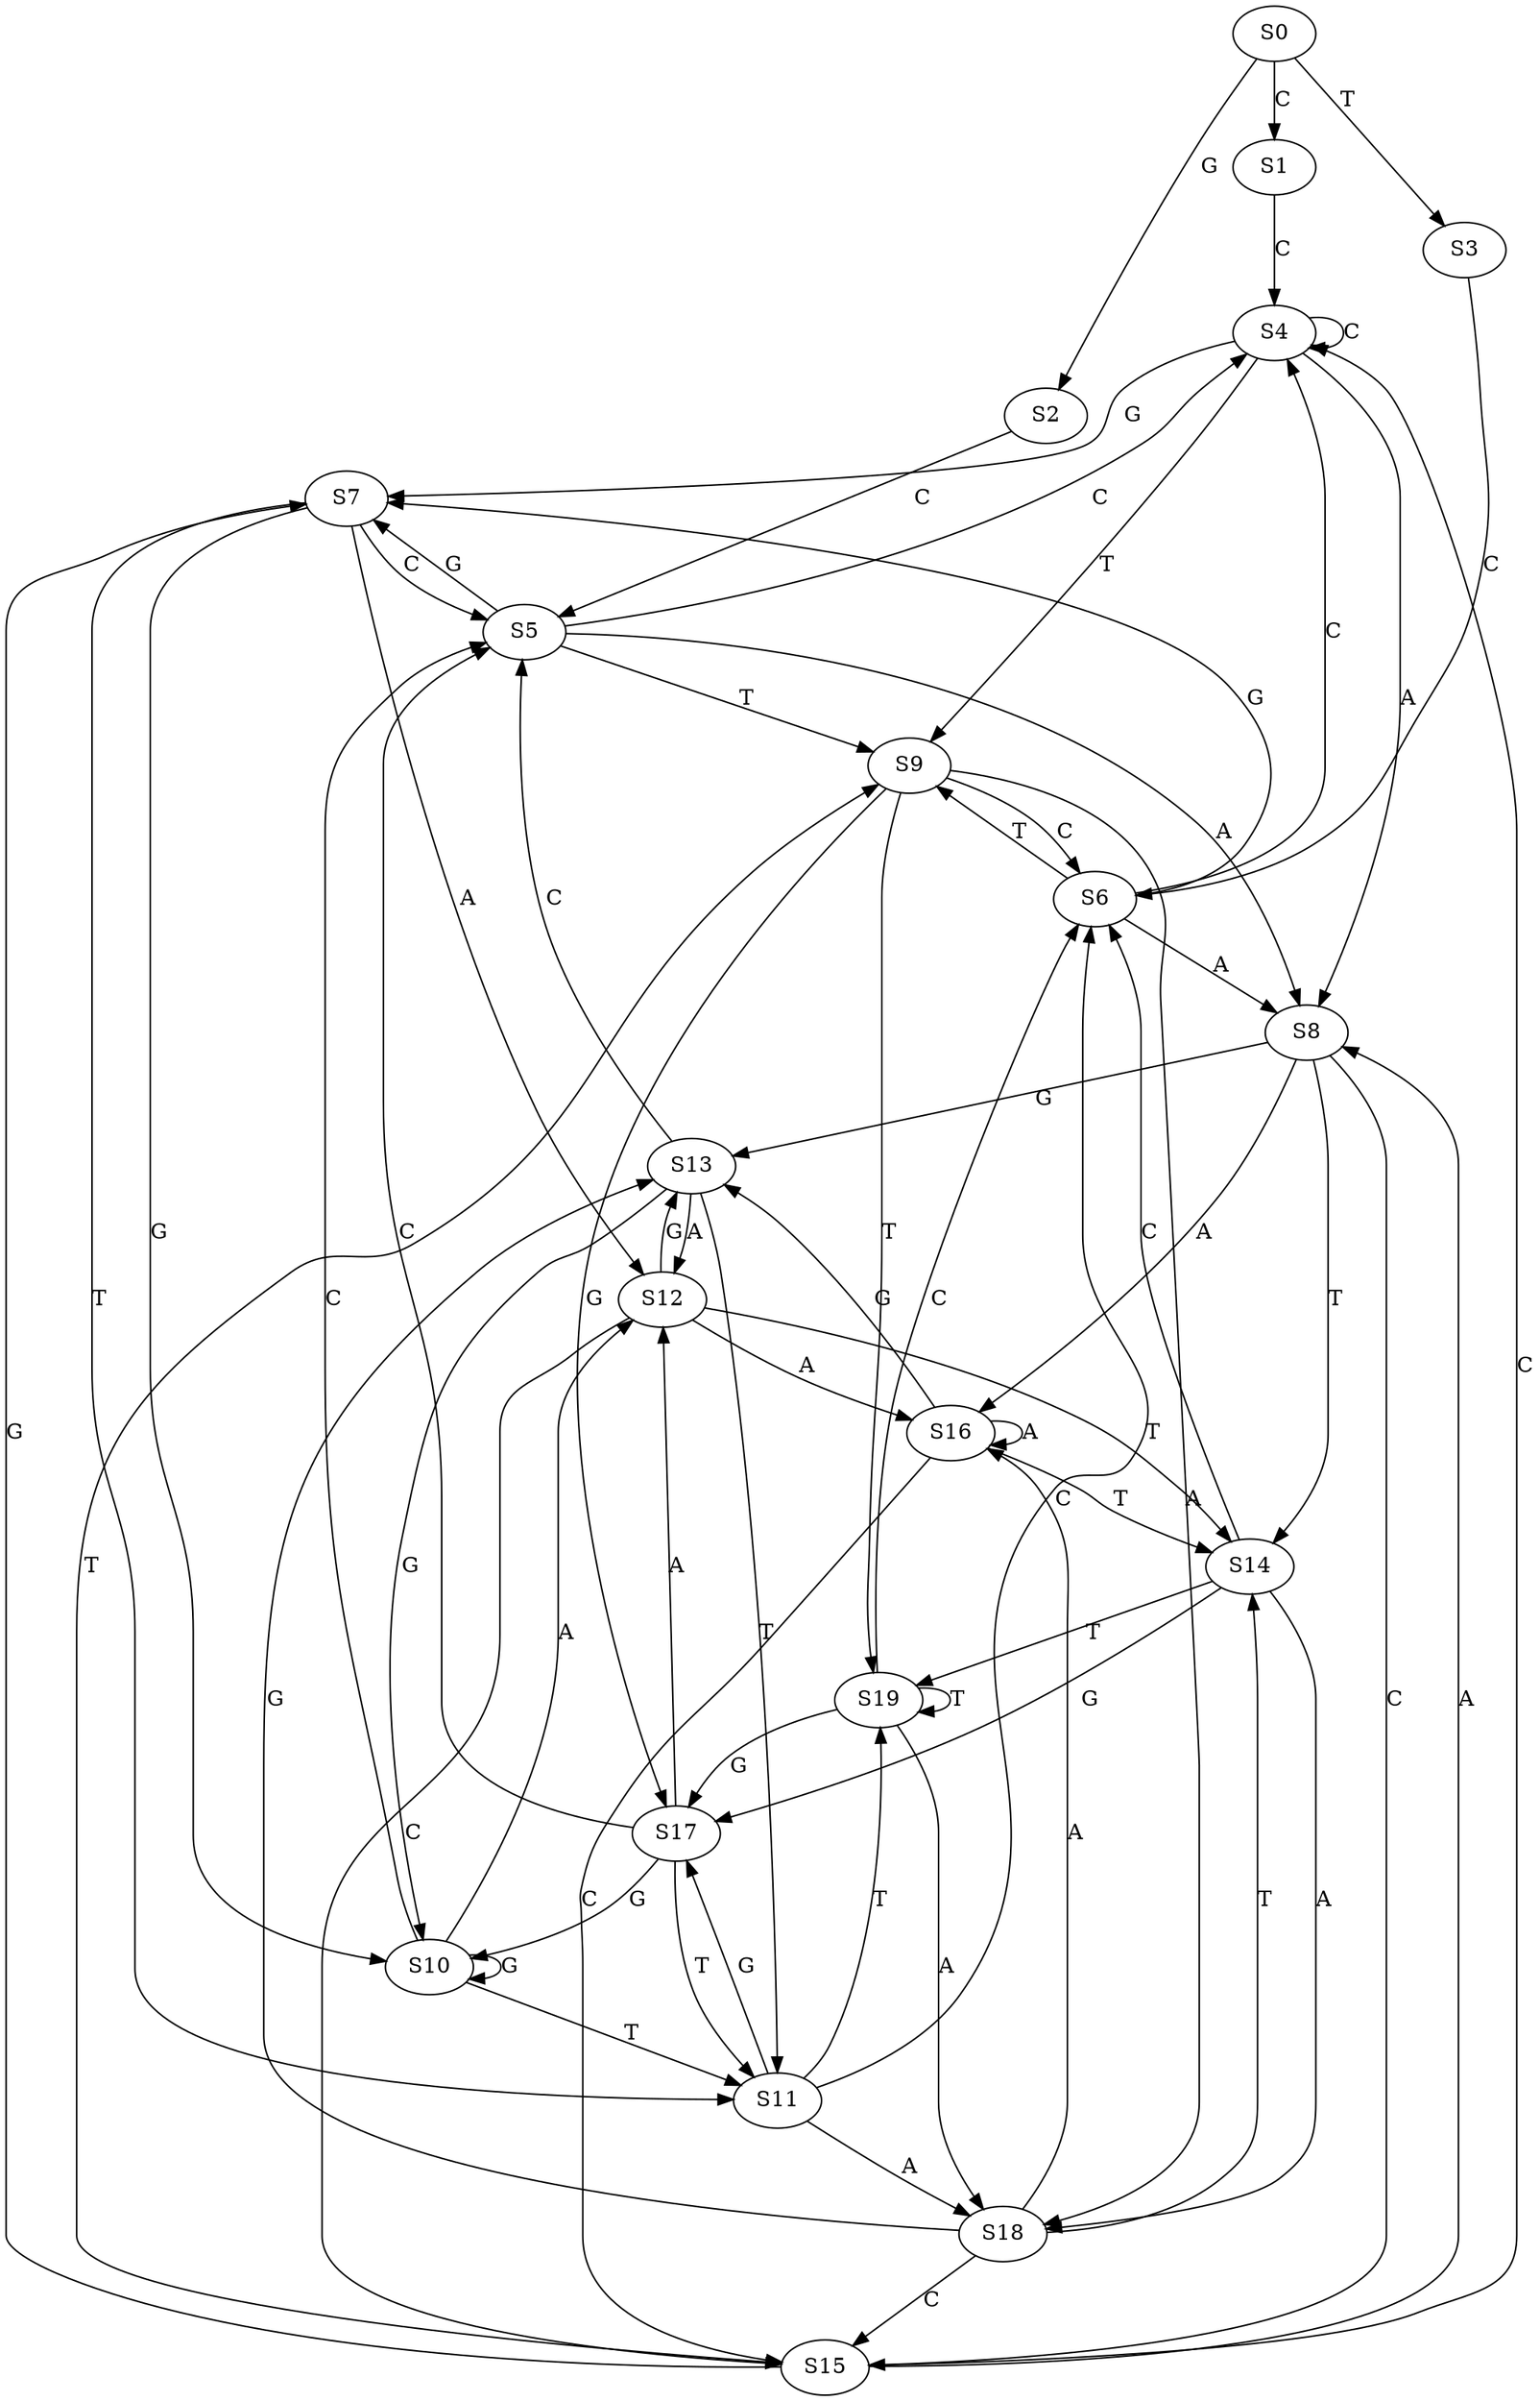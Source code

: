 strict digraph  {
	S0 -> S1 [ label = C ];
	S0 -> S2 [ label = G ];
	S0 -> S3 [ label = T ];
	S1 -> S4 [ label = C ];
	S2 -> S5 [ label = C ];
	S3 -> S6 [ label = C ];
	S4 -> S7 [ label = G ];
	S4 -> S4 [ label = C ];
	S4 -> S8 [ label = A ];
	S4 -> S9 [ label = T ];
	S5 -> S4 [ label = C ];
	S5 -> S9 [ label = T ];
	S5 -> S7 [ label = G ];
	S5 -> S8 [ label = A ];
	S6 -> S9 [ label = T ];
	S6 -> S7 [ label = G ];
	S6 -> S4 [ label = C ];
	S6 -> S8 [ label = A ];
	S7 -> S10 [ label = G ];
	S7 -> S11 [ label = T ];
	S7 -> S12 [ label = A ];
	S7 -> S5 [ label = C ];
	S8 -> S13 [ label = G ];
	S8 -> S14 [ label = T ];
	S8 -> S15 [ label = C ];
	S8 -> S16 [ label = A ];
	S9 -> S17 [ label = G ];
	S9 -> S6 [ label = C ];
	S9 -> S18 [ label = A ];
	S9 -> S19 [ label = T ];
	S10 -> S12 [ label = A ];
	S10 -> S11 [ label = T ];
	S10 -> S10 [ label = G ];
	S10 -> S5 [ label = C ];
	S11 -> S18 [ label = A ];
	S11 -> S6 [ label = C ];
	S11 -> S17 [ label = G ];
	S11 -> S19 [ label = T ];
	S12 -> S13 [ label = G ];
	S12 -> S16 [ label = A ];
	S12 -> S15 [ label = C ];
	S12 -> S14 [ label = T ];
	S13 -> S11 [ label = T ];
	S13 -> S10 [ label = G ];
	S13 -> S12 [ label = A ];
	S13 -> S5 [ label = C ];
	S14 -> S18 [ label = A ];
	S14 -> S6 [ label = C ];
	S14 -> S19 [ label = T ];
	S14 -> S17 [ label = G ];
	S15 -> S8 [ label = A ];
	S15 -> S9 [ label = T ];
	S15 -> S4 [ label = C ];
	S15 -> S7 [ label = G ];
	S16 -> S14 [ label = T ];
	S16 -> S15 [ label = C ];
	S16 -> S13 [ label = G ];
	S16 -> S16 [ label = A ];
	S17 -> S12 [ label = A ];
	S17 -> S11 [ label = T ];
	S17 -> S5 [ label = C ];
	S17 -> S10 [ label = G ];
	S18 -> S13 [ label = G ];
	S18 -> S14 [ label = T ];
	S18 -> S16 [ label = A ];
	S18 -> S15 [ label = C ];
	S19 -> S6 [ label = C ];
	S19 -> S17 [ label = G ];
	S19 -> S18 [ label = A ];
	S19 -> S19 [ label = T ];
}
